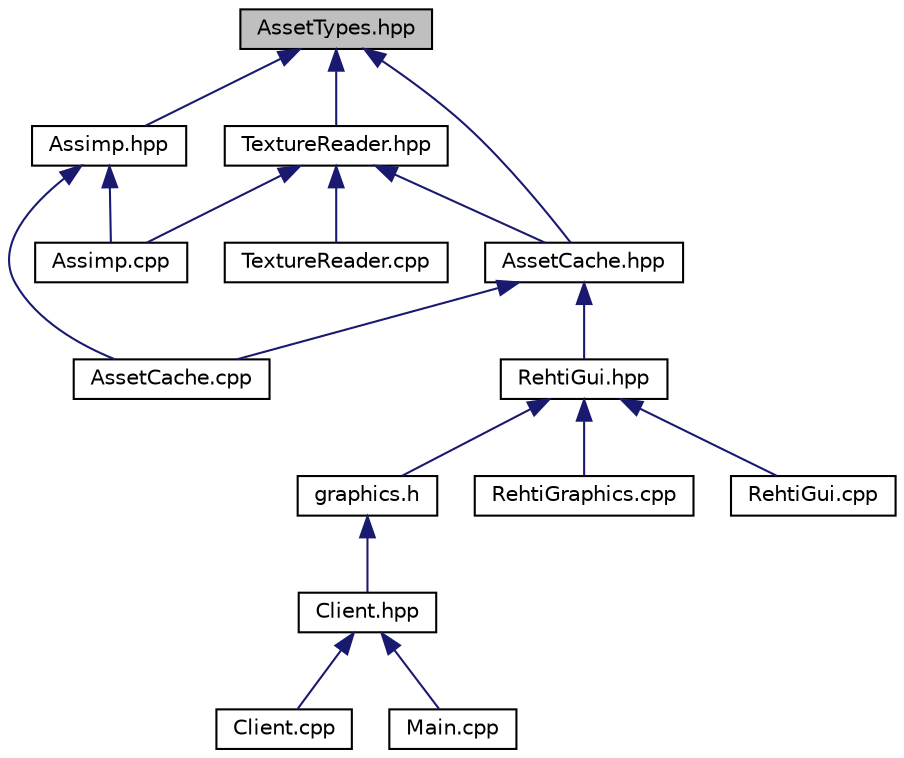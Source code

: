 digraph "AssetTypes.hpp"
{
 // LATEX_PDF_SIZE
  edge [fontname="Helvetica",fontsize="10",labelfontname="Helvetica",labelfontsize="10"];
  node [fontname="Helvetica",fontsize="10",shape=record];
  Node1 [label="AssetTypes.hpp",height=0.2,width=0.4,color="black", fillcolor="grey75", style="filled", fontcolor="black",tooltip=" "];
  Node1 -> Node2 [dir="back",color="midnightblue",fontsize="10",style="solid",fontname="Helvetica"];
  Node2 [label="AssetCache.hpp",height=0.2,width=0.4,color="black", fillcolor="white", style="filled",URL="$AssetCache_8hpp.html",tooltip=" "];
  Node2 -> Node3 [dir="back",color="midnightblue",fontsize="10",style="solid",fontname="Helvetica"];
  Node3 [label="AssetCache.cpp",height=0.2,width=0.4,color="black", fillcolor="white", style="filled",URL="$AssetCache_8cpp.html",tooltip=" "];
  Node2 -> Node4 [dir="back",color="midnightblue",fontsize="10",style="solid",fontname="Helvetica"];
  Node4 [label="RehtiGui.hpp",height=0.2,width=0.4,color="black", fillcolor="white", style="filled",URL="$RehtiGui_8hpp.html",tooltip=" "];
  Node4 -> Node5 [dir="back",color="midnightblue",fontsize="10",style="solid",fontname="Helvetica"];
  Node5 [label="graphics.h",height=0.2,width=0.4,color="black", fillcolor="white", style="filled",URL="$graphics_8h.html",tooltip=" "];
  Node5 -> Node6 [dir="back",color="midnightblue",fontsize="10",style="solid",fontname="Helvetica"];
  Node6 [label="Client.hpp",height=0.2,width=0.4,color="black", fillcolor="white", style="filled",URL="$Client_8hpp.html",tooltip=" "];
  Node6 -> Node7 [dir="back",color="midnightblue",fontsize="10",style="solid",fontname="Helvetica"];
  Node7 [label="Client.cpp",height=0.2,width=0.4,color="black", fillcolor="white", style="filled",URL="$Client_8cpp.html",tooltip=" "];
  Node6 -> Node8 [dir="back",color="midnightblue",fontsize="10",style="solid",fontname="Helvetica"];
  Node8 [label="Main.cpp",height=0.2,width=0.4,color="black", fillcolor="white", style="filled",URL="$client_2src_2Main_8cpp.html",tooltip=" "];
  Node4 -> Node9 [dir="back",color="midnightblue",fontsize="10",style="solid",fontname="Helvetica"];
  Node9 [label="RehtiGraphics.cpp",height=0.2,width=0.4,color="black", fillcolor="white", style="filled",URL="$RehtiGraphics_8cpp.html",tooltip=" "];
  Node4 -> Node10 [dir="back",color="midnightblue",fontsize="10",style="solid",fontname="Helvetica"];
  Node10 [label="RehtiGui.cpp",height=0.2,width=0.4,color="black", fillcolor="white", style="filled",URL="$RehtiGui_8cpp.html",tooltip=" "];
  Node1 -> Node11 [dir="back",color="midnightblue",fontsize="10",style="solid",fontname="Helvetica"];
  Node11 [label="Assimp.hpp",height=0.2,width=0.4,color="black", fillcolor="white", style="filled",URL="$Assimp_8hpp.html",tooltip=" "];
  Node11 -> Node3 [dir="back",color="midnightblue",fontsize="10",style="solid",fontname="Helvetica"];
  Node11 -> Node12 [dir="back",color="midnightblue",fontsize="10",style="solid",fontname="Helvetica"];
  Node12 [label="Assimp.cpp",height=0.2,width=0.4,color="black", fillcolor="white", style="filled",URL="$Assimp_8cpp.html",tooltip=" "];
  Node1 -> Node13 [dir="back",color="midnightblue",fontsize="10",style="solid",fontname="Helvetica"];
  Node13 [label="TextureReader.hpp",height=0.2,width=0.4,color="black", fillcolor="white", style="filled",URL="$TextureReader_8hpp.html",tooltip=" "];
  Node13 -> Node2 [dir="back",color="midnightblue",fontsize="10",style="solid",fontname="Helvetica"];
  Node13 -> Node12 [dir="back",color="midnightblue",fontsize="10",style="solid",fontname="Helvetica"];
  Node13 -> Node14 [dir="back",color="midnightblue",fontsize="10",style="solid",fontname="Helvetica"];
  Node14 [label="TextureReader.cpp",height=0.2,width=0.4,color="black", fillcolor="white", style="filled",URL="$TextureReader_8cpp.html",tooltip=" "];
}
